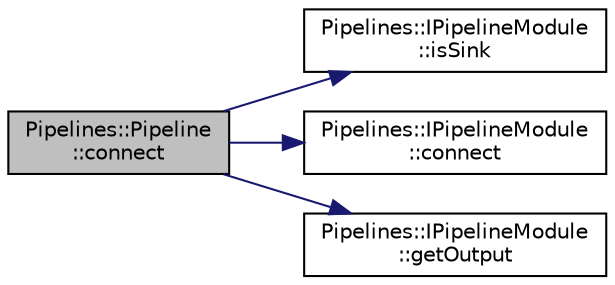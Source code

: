 digraph "Pipelines::Pipeline::connect"
{
 // INTERACTIVE_SVG=YES
  edge [fontname="Helvetica",fontsize="10",labelfontname="Helvetica",labelfontsize="10"];
  node [fontname="Helvetica",fontsize="10",shape=record];
  rankdir="LR";
  Node1 [label="Pipelines::Pipeline\l::connect",height=0.2,width=0.4,color="black", fillcolor="grey75", style="filled", fontcolor="black"];
  Node1 -> Node2 [color="midnightblue",fontsize="10",style="solid",fontname="Helvetica"];
  Node2 [label="Pipelines::IPipelineModule\l::isSink",height=0.2,width=0.4,color="black", fillcolor="white", style="filled",URL="$struct_pipelines_1_1_i_pipeline_module.html#a53e4f07ff5997c6aace7e4972f778452"];
  Node1 -> Node3 [color="midnightblue",fontsize="10",style="solid",fontname="Helvetica"];
  Node3 [label="Pipelines::IPipelineModule\l::connect",height=0.2,width=0.4,color="black", fillcolor="white", style="filled",URL="$struct_pipelines_1_1_i_pipeline_module.html#a94931368b90bc846f682e7bbd9a6a475"];
  Node1 -> Node4 [color="midnightblue",fontsize="10",style="solid",fontname="Helvetica"];
  Node4 [label="Pipelines::IPipelineModule\l::getOutput",height=0.2,width=0.4,color="black", fillcolor="white", style="filled",URL="$struct_pipelines_1_1_i_pipeline_module.html#a27e7208b594e8a7e46b8966399a06128"];
}
